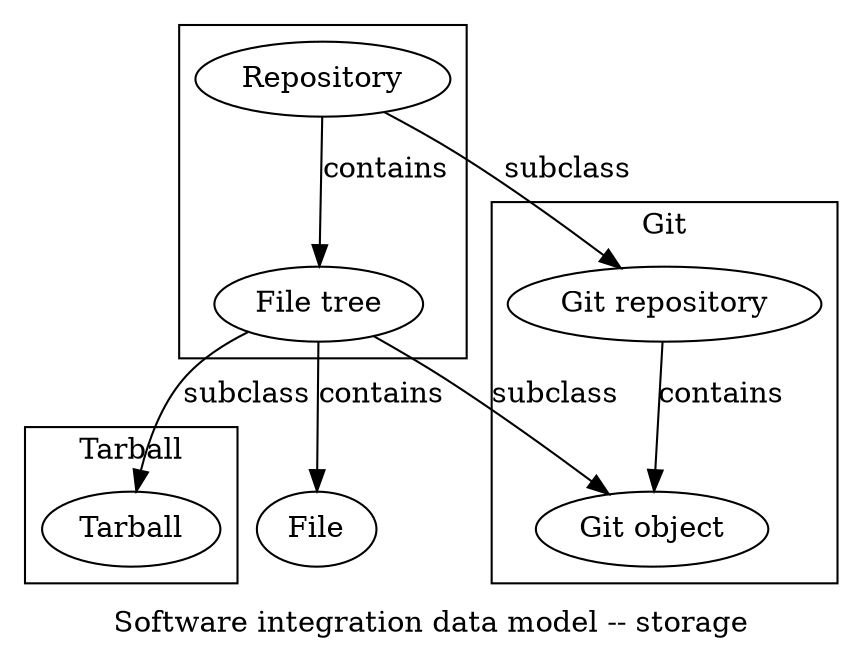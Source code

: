 // This is a manually maintained diagram of the *process*
// part of the software integration ontology.

digraph software_integration_ontology_storage {
  label = "Software integration data model -- storage"

  subgraph cluster_generic {
    label = "";
    "File tree";
    "Repository";

    "Repository" -> "File tree" [label="contains"];
  }

  subgraph cluster_git {
    label = "Git";
    "File tree" -> "Git object" [label="subclass"];
    "Repository" -> "Git repository" [label="subclass"];

    "Git repository" -> "Git object" [label="contains"];
  }

  subgraph cluster_tarball {
    label = "Tarball";
    "File tree" -> "Tarball" [label="subclass"];
  }

  "File tree" -> "File" [label="contains"];
}

